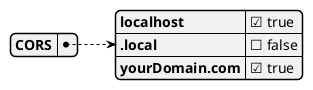 @startjson "CORS"
{
"CORS": {
    "localhost": true,
    ".local": false,
    "yourDomain.com": true
  }
}
@endjson